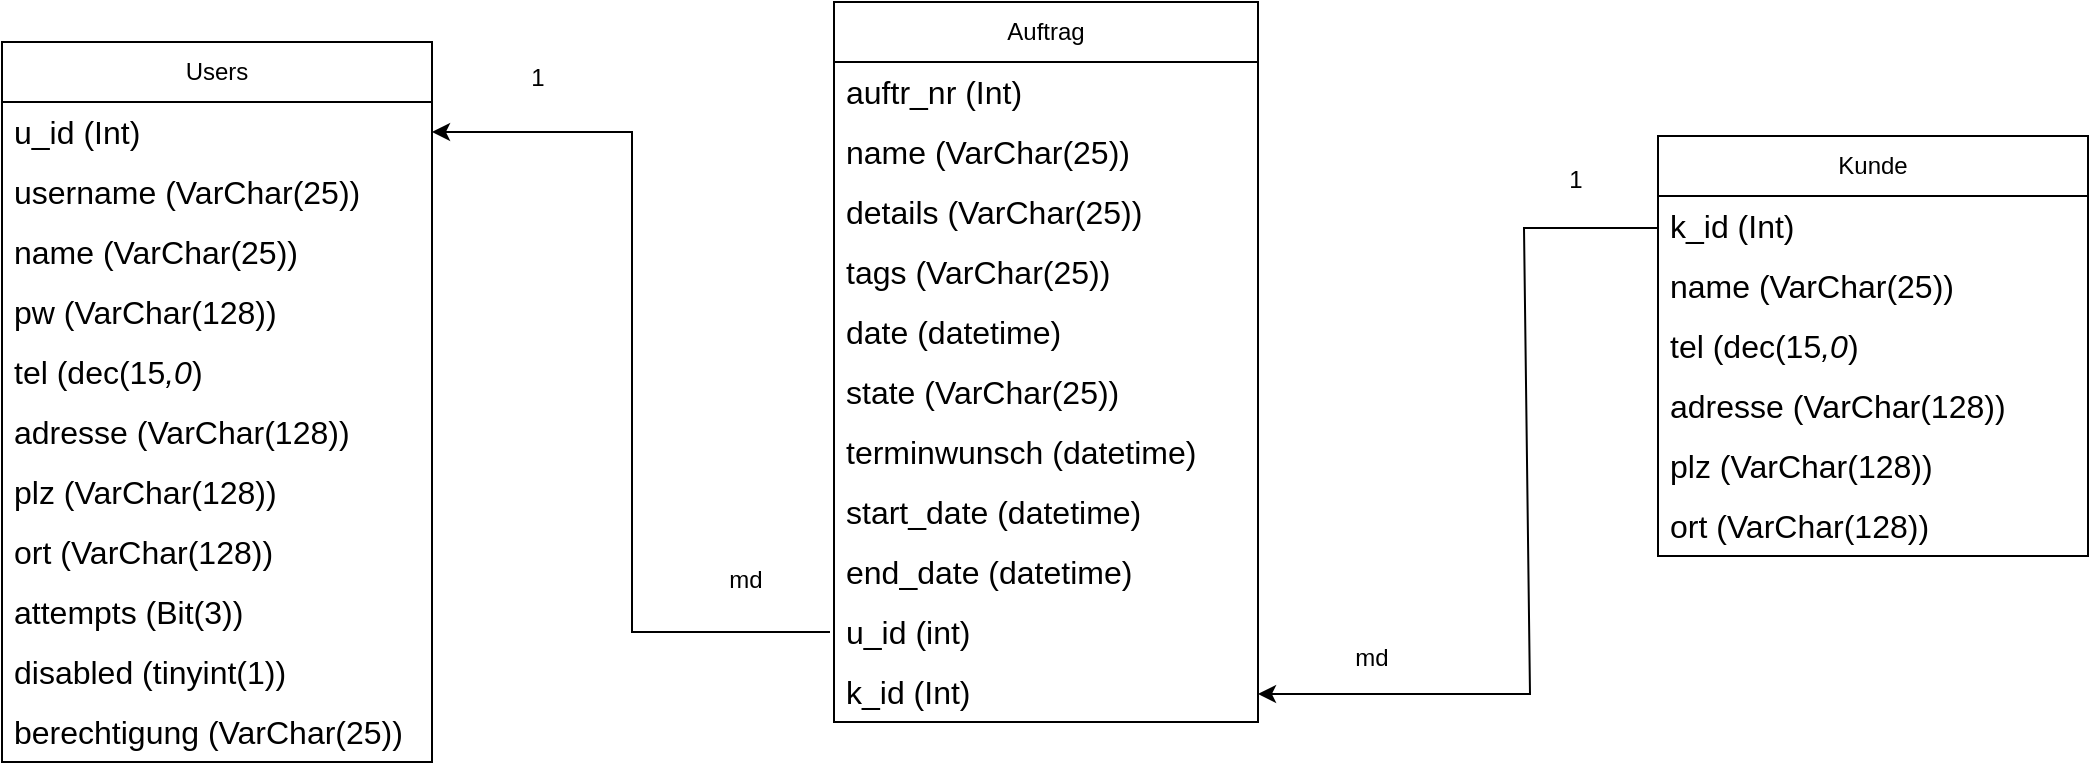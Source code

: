 <mxfile version="20.8.13" type="device"><diagram id="R8V3JJRrgHdEfIJbiIUI" name="Seite-1"><mxGraphModel dx="1474" dy="1058" grid="0" gridSize="10" guides="1" tooltips="1" connect="1" arrows="1" fold="1" page="0" pageScale="1" pageWidth="827" pageHeight="1169" math="0" shadow="0"><root><mxCell id="0"/><mxCell id="1" parent="0"/><mxCell id="lxraCCptC5wzkKLMyc6Q-9" value="&lt;div&gt;Auftrag&lt;/div&gt;" style="swimlane;fontStyle=0;childLayout=stackLayout;horizontal=1;startSize=30;horizontalStack=0;resizeParent=1;resizeParentMax=0;resizeLast=0;collapsible=1;marginBottom=0;whiteSpace=wrap;html=1;gradientColor=none;" parent="1" vertex="1"><mxGeometry x="736" y="194" width="212" height="360" as="geometry"/></mxCell><mxCell id="lxraCCptC5wzkKLMyc6Q-10" value="auftr_nr (Int)" style="text;strokeColor=none;fillColor=none;align=left;verticalAlign=middle;spacingLeft=4;spacingRight=4;overflow=hidden;points=[[0,0.5],[1,0.5]];portConstraint=eastwest;rotatable=0;whiteSpace=wrap;html=1;fontSize=16;" parent="lxraCCptC5wzkKLMyc6Q-9" vertex="1"><mxGeometry y="30" width="212" height="30" as="geometry"/></mxCell><mxCell id="lxraCCptC5wzkKLMyc6Q-11" value="&lt;div&gt;name (VarChar(25))&lt;/div&gt;" style="text;strokeColor=none;fillColor=none;align=left;verticalAlign=middle;spacingLeft=4;spacingRight=4;overflow=hidden;points=[[0,0.5],[1,0.5]];portConstraint=eastwest;rotatable=0;whiteSpace=wrap;html=1;fontSize=16;" parent="lxraCCptC5wzkKLMyc6Q-9" vertex="1"><mxGeometry y="60" width="212" height="30" as="geometry"/></mxCell><mxCell id="HUA8jWaxv7tJb_GPeZ5B-13" value="&lt;div&gt;details (VarChar(25))&lt;br&gt;&lt;/div&gt;" style="text;strokeColor=none;fillColor=none;align=left;verticalAlign=middle;spacingLeft=4;spacingRight=4;overflow=hidden;points=[[0,0.5],[1,0.5]];portConstraint=eastwest;rotatable=0;whiteSpace=wrap;html=1;fontSize=16;" vertex="1" parent="lxraCCptC5wzkKLMyc6Q-9"><mxGeometry y="90" width="212" height="30" as="geometry"/></mxCell><mxCell id="HUA8jWaxv7tJb_GPeZ5B-21" value="&lt;div&gt;tags (VarChar(25))&lt;br&gt;&lt;/div&gt;" style="text;strokeColor=none;fillColor=none;align=left;verticalAlign=middle;spacingLeft=4;spacingRight=4;overflow=hidden;points=[[0,0.5],[1,0.5]];portConstraint=eastwest;rotatable=0;whiteSpace=wrap;html=1;fontSize=16;" vertex="1" parent="lxraCCptC5wzkKLMyc6Q-9"><mxGeometry y="120" width="212" height="30" as="geometry"/></mxCell><mxCell id="HUA8jWaxv7tJb_GPeZ5B-15" value="&lt;div&gt;date (datetime)&lt;/div&gt;" style="text;strokeColor=none;fillColor=none;align=left;verticalAlign=middle;spacingLeft=4;spacingRight=4;overflow=hidden;points=[[0,0.5],[1,0.5]];portConstraint=eastwest;rotatable=0;whiteSpace=wrap;html=1;fontSize=16;" vertex="1" parent="lxraCCptC5wzkKLMyc6Q-9"><mxGeometry y="150" width="212" height="30" as="geometry"/></mxCell><mxCell id="lxraCCptC5wzkKLMyc6Q-12" value="state (VarChar(25))" style="text;strokeColor=none;fillColor=none;align=left;verticalAlign=middle;spacingLeft=4;spacingRight=4;overflow=hidden;points=[[0,0.5],[1,0.5]];portConstraint=eastwest;rotatable=0;whiteSpace=wrap;html=1;fontSize=16;" parent="lxraCCptC5wzkKLMyc6Q-9" vertex="1"><mxGeometry y="180" width="212" height="30" as="geometry"/></mxCell><mxCell id="HUA8jWaxv7tJb_GPeZ5B-22" value="&lt;div&gt;terminwunsch (datetime)&lt;br&gt;&lt;/div&gt;" style="text;strokeColor=none;fillColor=none;align=left;verticalAlign=middle;spacingLeft=4;spacingRight=4;overflow=hidden;points=[[0,0.5],[1,0.5]];portConstraint=eastwest;rotatable=0;whiteSpace=wrap;html=1;fontSize=16;" vertex="1" parent="lxraCCptC5wzkKLMyc6Q-9"><mxGeometry y="210" width="212" height="30" as="geometry"/></mxCell><mxCell id="HUA8jWaxv7tJb_GPeZ5B-5" value="&lt;div&gt;start_date (datetime)&lt;/div&gt;" style="text;strokeColor=none;fillColor=none;align=left;verticalAlign=middle;spacingLeft=4;spacingRight=4;overflow=hidden;points=[[0,0.5],[1,0.5]];portConstraint=eastwest;rotatable=0;whiteSpace=wrap;html=1;fontSize=16;" vertex="1" parent="lxraCCptC5wzkKLMyc6Q-9"><mxGeometry y="240" width="212" height="30" as="geometry"/></mxCell><mxCell id="lxraCCptC5wzkKLMyc6Q-15" value="end_date (datetime)" style="text;strokeColor=none;fillColor=none;align=left;verticalAlign=middle;spacingLeft=4;spacingRight=4;overflow=hidden;points=[[0,0.5],[1,0.5]];portConstraint=eastwest;rotatable=0;whiteSpace=wrap;html=1;fontSize=16;" parent="lxraCCptC5wzkKLMyc6Q-9" vertex="1"><mxGeometry y="270" width="212" height="30" as="geometry"/></mxCell><mxCell id="lxraCCptC5wzkKLMyc6Q-13" value="u_id (int)" style="text;strokeColor=none;fillColor=none;align=left;verticalAlign=middle;spacingLeft=4;spacingRight=4;overflow=hidden;points=[[0,0.5],[1,0.5]];portConstraint=eastwest;rotatable=0;whiteSpace=wrap;html=1;fontSize=16;" parent="lxraCCptC5wzkKLMyc6Q-9" vertex="1"><mxGeometry y="300" width="212" height="30" as="geometry"/></mxCell><mxCell id="HUA8jWaxv7tJb_GPeZ5B-42" value="&lt;div&gt;k_id (Int)&lt;/div&gt;" style="text;strokeColor=none;fillColor=none;align=left;verticalAlign=middle;spacingLeft=4;spacingRight=4;overflow=hidden;points=[[0,0.5],[1,0.5]];portConstraint=eastwest;rotatable=0;whiteSpace=wrap;html=1;fontSize=16;" vertex="1" parent="lxraCCptC5wzkKLMyc6Q-9"><mxGeometry y="330" width="212" height="30" as="geometry"/></mxCell><object label="&lt;div&gt;Users&lt;/div&gt;" id="lxraCCptC5wzkKLMyc6Q-24"><mxCell style="swimlane;fontStyle=0;childLayout=stackLayout;horizontal=1;startSize=30;horizontalStack=0;resizeParent=1;resizeParentMax=0;resizeLast=0;collapsible=1;marginBottom=0;whiteSpace=wrap;html=1;gradientColor=none;" parent="1" vertex="1"><mxGeometry x="320" y="214" width="215" height="360" as="geometry"/></mxCell></object><mxCell id="lxraCCptC5wzkKLMyc6Q-54" value="&lt;div&gt;u_id (Int)&lt;/div&gt;" style="text;strokeColor=none;fillColor=none;align=left;verticalAlign=middle;spacingLeft=4;spacingRight=4;overflow=hidden;points=[[0,0.5],[1,0.5]];portConstraint=eastwest;rotatable=0;whiteSpace=wrap;html=1;fontSize=16;" parent="lxraCCptC5wzkKLMyc6Q-24" vertex="1"><mxGeometry y="30" width="215" height="30" as="geometry"/></mxCell><mxCell id="lxraCCptC5wzkKLMyc6Q-26" value="username&lt;span class=&quot;pl-pds&quot;&gt;&lt;/span&gt;&lt;span class=&quot;pl-s&quot;&gt;&lt;/span&gt; (VarChar(25))" style="text;strokeColor=none;fillColor=none;align=left;verticalAlign=middle;spacingLeft=4;spacingRight=4;overflow=hidden;points=[[0,0.5],[1,0.5]];portConstraint=eastwest;rotatable=0;whiteSpace=wrap;html=1;fontSize=16;" parent="lxraCCptC5wzkKLMyc6Q-24" vertex="1"><mxGeometry y="60" width="215" height="30" as="geometry"/></mxCell><mxCell id="HUA8jWaxv7tJb_GPeZ5B-20" value="name (VarChar(25))" style="text;strokeColor=none;fillColor=none;align=left;verticalAlign=middle;spacingLeft=4;spacingRight=4;overflow=hidden;points=[[0,0.5],[1,0.5]];portConstraint=eastwest;rotatable=0;whiteSpace=wrap;html=1;fontSize=16;" vertex="1" parent="lxraCCptC5wzkKLMyc6Q-24"><mxGeometry y="90" width="215" height="30" as="geometry"/></mxCell><mxCell id="lxraCCptC5wzkKLMyc6Q-56" value="pw (VarChar(128))" style="text;strokeColor=none;fillColor=none;align=left;verticalAlign=middle;spacingLeft=4;spacingRight=4;overflow=hidden;points=[[0,0.5],[1,0.5]];portConstraint=eastwest;rotatable=0;whiteSpace=wrap;html=1;fontSize=16;" parent="lxraCCptC5wzkKLMyc6Q-24" vertex="1"><mxGeometry y="120" width="215" height="30" as="geometry"/></mxCell><mxCell id="HUA8jWaxv7tJb_GPeZ5B-16" value="tel (dec(15&lt;em&gt;,0&lt;/em&gt;)" style="text;strokeColor=none;fillColor=none;align=left;verticalAlign=middle;spacingLeft=4;spacingRight=4;overflow=hidden;points=[[0,0.5],[1,0.5]];portConstraint=eastwest;rotatable=0;whiteSpace=wrap;html=1;fontSize=16;" vertex="1" parent="lxraCCptC5wzkKLMyc6Q-24"><mxGeometry y="150" width="215" height="30" as="geometry"/></mxCell><mxCell id="HUA8jWaxv7tJb_GPeZ5B-17" value="adresse (VarChar(128))" style="text;strokeColor=none;fillColor=none;align=left;verticalAlign=middle;spacingLeft=4;spacingRight=4;overflow=hidden;points=[[0,0.5],[1,0.5]];portConstraint=eastwest;rotatable=0;whiteSpace=wrap;html=1;fontSize=16;" vertex="1" parent="lxraCCptC5wzkKLMyc6Q-24"><mxGeometry y="180" width="215" height="30" as="geometry"/></mxCell><mxCell id="HUA8jWaxv7tJb_GPeZ5B-19" value="plz (VarChar(128))" style="text;strokeColor=none;fillColor=none;align=left;verticalAlign=middle;spacingLeft=4;spacingRight=4;overflow=hidden;points=[[0,0.5],[1,0.5]];portConstraint=eastwest;rotatable=0;whiteSpace=wrap;html=1;fontSize=16;" vertex="1" parent="lxraCCptC5wzkKLMyc6Q-24"><mxGeometry y="210" width="215" height="30" as="geometry"/></mxCell><mxCell id="HUA8jWaxv7tJb_GPeZ5B-18" value="ort (VarChar(128))" style="text;strokeColor=none;fillColor=none;align=left;verticalAlign=middle;spacingLeft=4;spacingRight=4;overflow=hidden;points=[[0,0.5],[1,0.5]];portConstraint=eastwest;rotatable=0;whiteSpace=wrap;html=1;fontSize=16;" vertex="1" parent="lxraCCptC5wzkKLMyc6Q-24"><mxGeometry y="240" width="215" height="30" as="geometry"/></mxCell><mxCell id="lxraCCptC5wzkKLMyc6Q-44" value="attempts&lt;span class=&quot;pl-pds&quot;&gt;&lt;/span&gt;&lt;span class=&quot;pl-s&quot;&gt; (Bit(3))&lt;br&gt;&lt;/span&gt;" style="text;strokeColor=none;fillColor=none;align=left;verticalAlign=middle;spacingLeft=4;spacingRight=4;overflow=hidden;points=[[0,0.5],[1,0.5]];portConstraint=eastwest;rotatable=0;whiteSpace=wrap;html=1;fontSize=16;" parent="lxraCCptC5wzkKLMyc6Q-24" vertex="1"><mxGeometry y="270" width="215" height="30" as="geometry"/></mxCell><mxCell id="HUA8jWaxv7tJb_GPeZ5B-3" value="&lt;div&gt;disabled  &lt;span class=&quot;pl-k&quot;&gt;(tinyint&lt;/span&gt;(&lt;span class=&quot;pl-c1&quot;&gt;1&lt;/span&gt;))&lt;/div&gt;" style="text;strokeColor=none;fillColor=none;align=left;verticalAlign=middle;spacingLeft=4;spacingRight=4;overflow=hidden;points=[[0,0.5],[1,0.5]];portConstraint=eastwest;rotatable=0;whiteSpace=wrap;html=1;fontSize=16;" vertex="1" parent="lxraCCptC5wzkKLMyc6Q-24"><mxGeometry y="300" width="215" height="30" as="geometry"/></mxCell><mxCell id="HUA8jWaxv7tJb_GPeZ5B-4" value="&lt;div&gt;berechtigung (VarChar(25))&lt;/div&gt;" style="text;strokeColor=none;fillColor=none;align=left;verticalAlign=middle;spacingLeft=4;spacingRight=4;overflow=hidden;points=[[0,0.5],[1,0.5]];portConstraint=eastwest;rotatable=0;whiteSpace=wrap;html=1;fontSize=16;" vertex="1" parent="lxraCCptC5wzkKLMyc6Q-24"><mxGeometry y="330" width="215" height="30" as="geometry"/></mxCell><mxCell id="HUA8jWaxv7tJb_GPeZ5B-27" value="1" style="text;html=1;strokeColor=none;fillColor=none;align=center;verticalAlign=middle;whiteSpace=wrap;rounded=0;" vertex="1" parent="1"><mxGeometry x="558" y="217" width="60" height="30" as="geometry"/></mxCell><mxCell id="HUA8jWaxv7tJb_GPeZ5B-28" value="md" style="text;html=1;strokeColor=none;fillColor=none;align=center;verticalAlign=middle;whiteSpace=wrap;rounded=0;" vertex="1" parent="1"><mxGeometry x="663" y="471" width="58" height="23" as="geometry"/></mxCell><mxCell id="HUA8jWaxv7tJb_GPeZ5B-29" value="" style="endArrow=classic;html=1;rounded=0;entryX=1;entryY=0.5;entryDx=0;entryDy=0;" edge="1" parent="1" target="lxraCCptC5wzkKLMyc6Q-54"><mxGeometry width="50" height="50" relative="1" as="geometry"><mxPoint x="734" y="509" as="sourcePoint"/><mxPoint x="645" y="248" as="targetPoint"/><Array as="points"><mxPoint x="635" y="509"/><mxPoint x="635" y="259"/></Array></mxGeometry></mxCell><object label="Kunde" id="HUA8jWaxv7tJb_GPeZ5B-30"><mxCell style="swimlane;fontStyle=0;childLayout=stackLayout;horizontal=1;startSize=30;horizontalStack=0;resizeParent=1;resizeParentMax=0;resizeLast=0;collapsible=1;marginBottom=0;whiteSpace=wrap;html=1;gradientColor=none;" vertex="1" parent="1"><mxGeometry x="1148" y="261" width="215" height="210" as="geometry"/></mxCell></object><mxCell id="HUA8jWaxv7tJb_GPeZ5B-31" value="&lt;div&gt;k_id (Int)&lt;/div&gt;" style="text;strokeColor=none;fillColor=none;align=left;verticalAlign=middle;spacingLeft=4;spacingRight=4;overflow=hidden;points=[[0,0.5],[1,0.5]];portConstraint=eastwest;rotatable=0;whiteSpace=wrap;html=1;fontSize=16;" vertex="1" parent="HUA8jWaxv7tJb_GPeZ5B-30"><mxGeometry y="30" width="215" height="30" as="geometry"/></mxCell><mxCell id="HUA8jWaxv7tJb_GPeZ5B-33" value="name (VarChar(25))" style="text;strokeColor=none;fillColor=none;align=left;verticalAlign=middle;spacingLeft=4;spacingRight=4;overflow=hidden;points=[[0,0.5],[1,0.5]];portConstraint=eastwest;rotatable=0;whiteSpace=wrap;html=1;fontSize=16;" vertex="1" parent="HUA8jWaxv7tJb_GPeZ5B-30"><mxGeometry y="60" width="215" height="30" as="geometry"/></mxCell><mxCell id="HUA8jWaxv7tJb_GPeZ5B-35" value="tel (dec(15&lt;em&gt;,0&lt;/em&gt;)" style="text;strokeColor=none;fillColor=none;align=left;verticalAlign=middle;spacingLeft=4;spacingRight=4;overflow=hidden;points=[[0,0.5],[1,0.5]];portConstraint=eastwest;rotatable=0;whiteSpace=wrap;html=1;fontSize=16;" vertex="1" parent="HUA8jWaxv7tJb_GPeZ5B-30"><mxGeometry y="90" width="215" height="30" as="geometry"/></mxCell><mxCell id="HUA8jWaxv7tJb_GPeZ5B-36" value="adresse (VarChar(128))" style="text;strokeColor=none;fillColor=none;align=left;verticalAlign=middle;spacingLeft=4;spacingRight=4;overflow=hidden;points=[[0,0.5],[1,0.5]];portConstraint=eastwest;rotatable=0;whiteSpace=wrap;html=1;fontSize=16;" vertex="1" parent="HUA8jWaxv7tJb_GPeZ5B-30"><mxGeometry y="120" width="215" height="30" as="geometry"/></mxCell><mxCell id="HUA8jWaxv7tJb_GPeZ5B-37" value="plz (VarChar(128))" style="text;strokeColor=none;fillColor=none;align=left;verticalAlign=middle;spacingLeft=4;spacingRight=4;overflow=hidden;points=[[0,0.5],[1,0.5]];portConstraint=eastwest;rotatable=0;whiteSpace=wrap;html=1;fontSize=16;" vertex="1" parent="HUA8jWaxv7tJb_GPeZ5B-30"><mxGeometry y="150" width="215" height="30" as="geometry"/></mxCell><mxCell id="HUA8jWaxv7tJb_GPeZ5B-38" value="ort (VarChar(128))" style="text;strokeColor=none;fillColor=none;align=left;verticalAlign=middle;spacingLeft=4;spacingRight=4;overflow=hidden;points=[[0,0.5],[1,0.5]];portConstraint=eastwest;rotatable=0;whiteSpace=wrap;html=1;fontSize=16;" vertex="1" parent="HUA8jWaxv7tJb_GPeZ5B-30"><mxGeometry y="180" width="215" height="30" as="geometry"/></mxCell><mxCell id="HUA8jWaxv7tJb_GPeZ5B-43" value="" style="endArrow=classic;html=1;rounded=0;exitX=0;exitY=0.5;exitDx=0;exitDy=0;entryX=1;entryY=0.5;entryDx=0;entryDy=0;" edge="1" parent="1"><mxGeometry width="50" height="50" relative="1" as="geometry"><mxPoint x="1148" y="307" as="sourcePoint"/><mxPoint x="948" y="540" as="targetPoint"/><Array as="points"><mxPoint x="1081" y="307"/><mxPoint x="1084" y="540"/></Array></mxGeometry></mxCell><mxCell id="HUA8jWaxv7tJb_GPeZ5B-44" value="1" style="text;html=1;strokeColor=none;fillColor=none;align=center;verticalAlign=middle;whiteSpace=wrap;rounded=0;" vertex="1" parent="1"><mxGeometry x="1077" y="268" width="60" height="30" as="geometry"/></mxCell><mxCell id="HUA8jWaxv7tJb_GPeZ5B-45" value="md" style="text;html=1;strokeColor=none;fillColor=none;align=center;verticalAlign=middle;whiteSpace=wrap;rounded=0;" vertex="1" parent="1"><mxGeometry x="975" y="507" width="60" height="30" as="geometry"/></mxCell></root></mxGraphModel></diagram></mxfile>